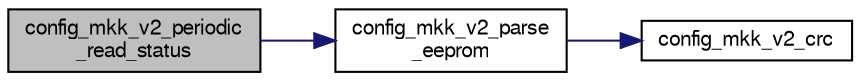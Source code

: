 digraph "config_mkk_v2_periodic_read_status"
{
  edge [fontname="FreeSans",fontsize="10",labelfontname="FreeSans",labelfontsize="10"];
  node [fontname="FreeSans",fontsize="10",shape=record];
  rankdir="LR";
  Node1 [label="config_mkk_v2_periodic\l_read_status",height=0.2,width=0.4,color="black", fillcolor="grey75", style="filled", fontcolor="black"];
  Node1 -> Node2 [color="midnightblue",fontsize="10",style="solid",fontname="FreeSans"];
  Node2 [label="config_mkk_v2_parse\l_eeprom",height=0.2,width=0.4,color="black", fillcolor="white", style="filled",URL="$config__mkk__v2_8c.html#a2122a767a02942b48c586920c4627cd4"];
  Node2 -> Node3 [color="midnightblue",fontsize="10",style="solid",fontname="FreeSans"];
  Node3 [label="config_mkk_v2_crc",height=0.2,width=0.4,color="black", fillcolor="white", style="filled",URL="$config__mkk__v2_8c.html#ab40880a5a716dde2fd513271f24dcb8b"];
}
